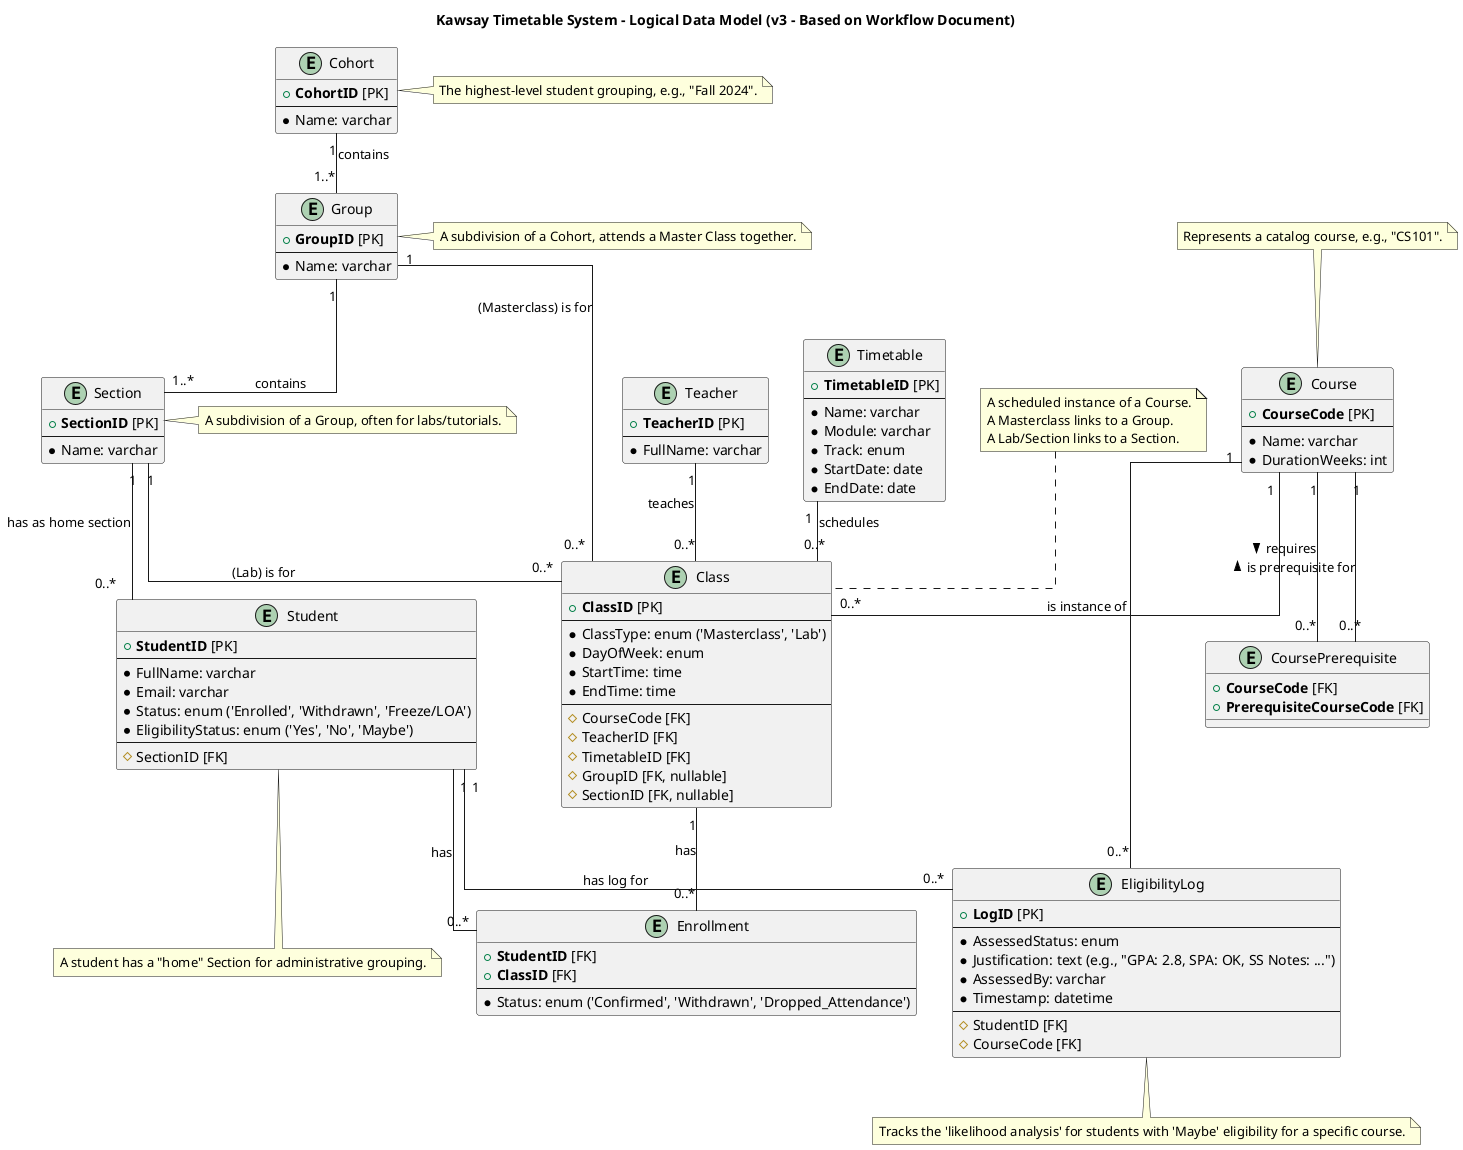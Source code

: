 @startuml
title Kawsay Timetable System - Logical Data Model (v3 - Based on Workflow Document)

skinparam linetype ortho

' --- Core Academic & Structural Entities ---

entity Course {
  + **CourseCode** [PK]
  --
  * Name: varchar
  * DurationWeeks: int
}
note top: Represents a catalog course, e.g., "CS101".

entity Teacher {
  + **TeacherID** [PK]
  --
  * FullName: varchar
}

entity Timetable {
  + **TimetableID** [PK]
  --
  * Name: varchar
  * Module: varchar
  * Track: enum
  * StartDate: date
  * EndDate: date
}

' --- The Formal Academic Hierarchy ---

entity Cohort {
  + **CohortID** [PK]
  --
  * Name: varchar
}
note right: The highest-level student grouping, e.g., "Fall 2024".

entity "Group" as Group {
  + **GroupID** [PK]
  --
  * Name: varchar
}
note right: A subdivision of a Cohort, attends a Master Class together.

entity Section {
  + **SectionID** [PK]
  --
  * Name: varchar
}
note right: A subdivision of a Group, often for labs/tutorials.

' --- Student Entity with Eligibility Model ---

entity Student {
  + **StudentID** [PK]
  --
  * FullName: varchar
  * Email: varchar
  * Status: enum ('Enrolled', 'Withdrawn', 'Freeze/LOA')
  * EligibilityStatus: enum ('Yes', 'No', 'Maybe')
  --
  # SectionID [FK]
}
note bottom of Student: A student has a "home" Section for administrative grouping.

entity EligibilityLog {
  + **LogID** [PK]
  --
  * AssessedStatus: enum
  * Justification: text (e.g., "GPA: 2.8, SPA: OK, SS Notes: ...")
  * AssessedBy: varchar
  * Timestamp: datetime
  --
  # StudentID [FK]
  # CourseCode [FK]
}
note "Tracks the 'likelihood analysis' for students with 'Maybe' eligibility for a specific course." as N_Eligible

' --- Class and Enrollment Entities ---

entity Class {
  + **ClassID** [PK]
  --
  * ClassType: enum ('Masterclass', 'Lab')
  * DayOfWeek: enum
  * StartTime: time
  * EndTime: time
  --
  # CourseCode [FK]
  # TeacherID [FK]
  # TimetableID [FK]
  # GroupID [FK, nullable]
  # SectionID [FK, nullable]
}
note top of Class
A scheduled instance of a Course.
A Masterclass links to a Group.
A Lab/Section links to a Section.
end note

entity Enrollment {
  + **StudentID** [FK]
  + **ClassID** [FK]
  --
  * Status: enum ('Confirmed', 'Withdrawn', 'Dropped_Attendance')
}

' --- Relationships ---

' Hierarchy Relationships
Cohort "1" -- "1..*" Group : "contains"
Group "1" -- "1..*" Section : "contains"
Section "1" -- "0..*" Student : "has as home section"

' Scheduling Relationships
Timetable "1" -- "0..*" Class : "schedules"
Course "1" -- "0..*" Class : "is instance of"
Teacher "1" -- "0..*" Class : "teaches"

' Class to Hierarchy Links
Group "1" -- "0..*" Class : "(Masterclass) is for"
Section "1" -- "0..*" Class : "(Lab) is for"

' Student Enrollment (decoupled from hierarchy)
Student "1" -- "0..*" Enrollment : "has"
Class "1" -- "0..*" Enrollment : "has"

' Eligibility Logging
Student "1" -- "0..*" EligibilityLog : "has log for"
Course "1" -- "0..*" EligibilityLog
EligibilityLog .. N_Eligible

' --- Self-Referencing Prerequisite Relationship ---
entity CoursePrerequisite {
  + **CourseCode** [FK]
  + **PrerequisiteCourseCode** [FK]
}
Course "1" -- "0..*" CoursePrerequisite : "requires >"
Course "1" -- "0..*" CoursePrerequisite : "< is prerequisite for"

@enduml
